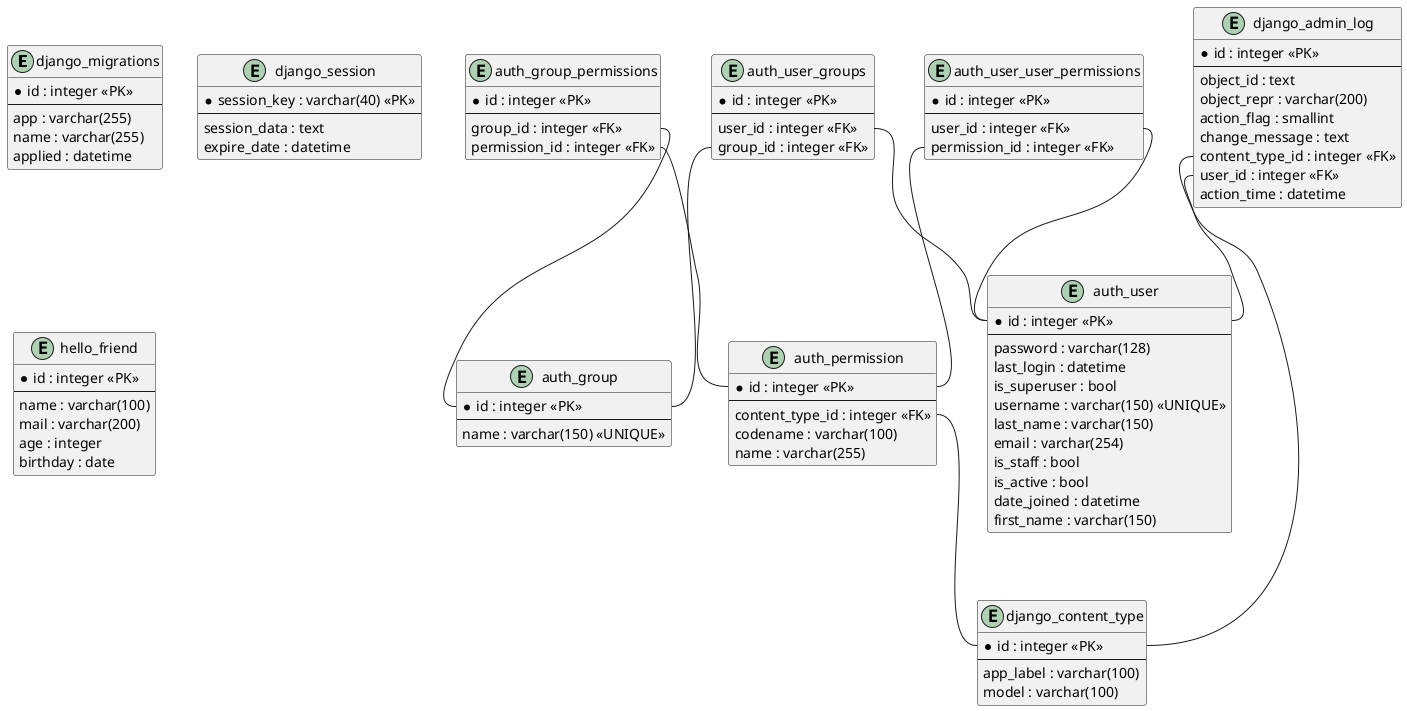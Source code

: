 @startuml Erd

entity django_migrations {
    * id : integer <<PK>>
    --
    app : varchar(255)
    name : varchar(255)
    applied : datetime
}

entity auth_group {
    * id : integer <<PK>>
    --
    name : varchar(150) <<UNIQUE>>
}

entity auth_permission {
    * id : integer <<PK>>
    --
    content_type_id : integer <<FK>>
    codename : varchar(100)
    name : varchar(255)
}

entity django_content_type {
    * id : integer <<PK>>
    --
    app_label : varchar(100)
    model : varchar(100)
}

entity auth_group_permissions {
    * id : integer <<PK>>
    --
    group_id : integer <<FK>>
    permission_id : integer <<FK>>
}

entity auth_user {
    * id : integer <<PK>>
    --
    password : varchar(128)
    last_login : datetime
    is_superuser : bool
    username : varchar(150) <<UNIQUE>>
    last_name : varchar(150)
    email : varchar(254)
    is_staff : bool
    is_active : bool
    date_joined : datetime
    first_name : varchar(150)
}

entity auth_user_groups {
    * id : integer <<PK>>
    --
    user_id : integer <<FK>>
    group_id : integer <<FK>>
}

entity auth_user_user_permissions {
    * id : integer <<PK>>
    --
    user_id : integer <<FK>>
    permission_id : integer <<FK>>
}

entity django_admin_log {
    * id : integer <<PK>>
    --
    object_id : text
    object_repr : varchar(200)
    action_flag : smallint
    change_message : text
    content_type_id : integer <<FK>>
    user_id : integer <<FK>>
    action_time : datetime
}

entity django_session {
    * session_key : varchar(40) <<PK>>
    --
    session_data : text
    expire_date : datetime
}

entity hello_friend {
    * id : integer <<PK>>
    --
    name : varchar(100)
    mail : varchar(200)
    age : integer
    birthday : date
}

' 관계(외래키)
auth_permission::content_type_id -- django_content_type::id
auth_group_permissions::group_id -- auth_group::id
auth_group_permissions::permission_id -- auth_permission::id
auth_user_groups::user_id -- auth_user::id
auth_user_groups::group_id -- auth_group::id
auth_user_user_permissions::user_id -- auth_user::id
auth_user_user_permissions::permission_id -- auth_permission::id
django_admin_log::content_type_id -- django_content_type::id
django_admin_log::user_id -- auth_user::id

@enduml